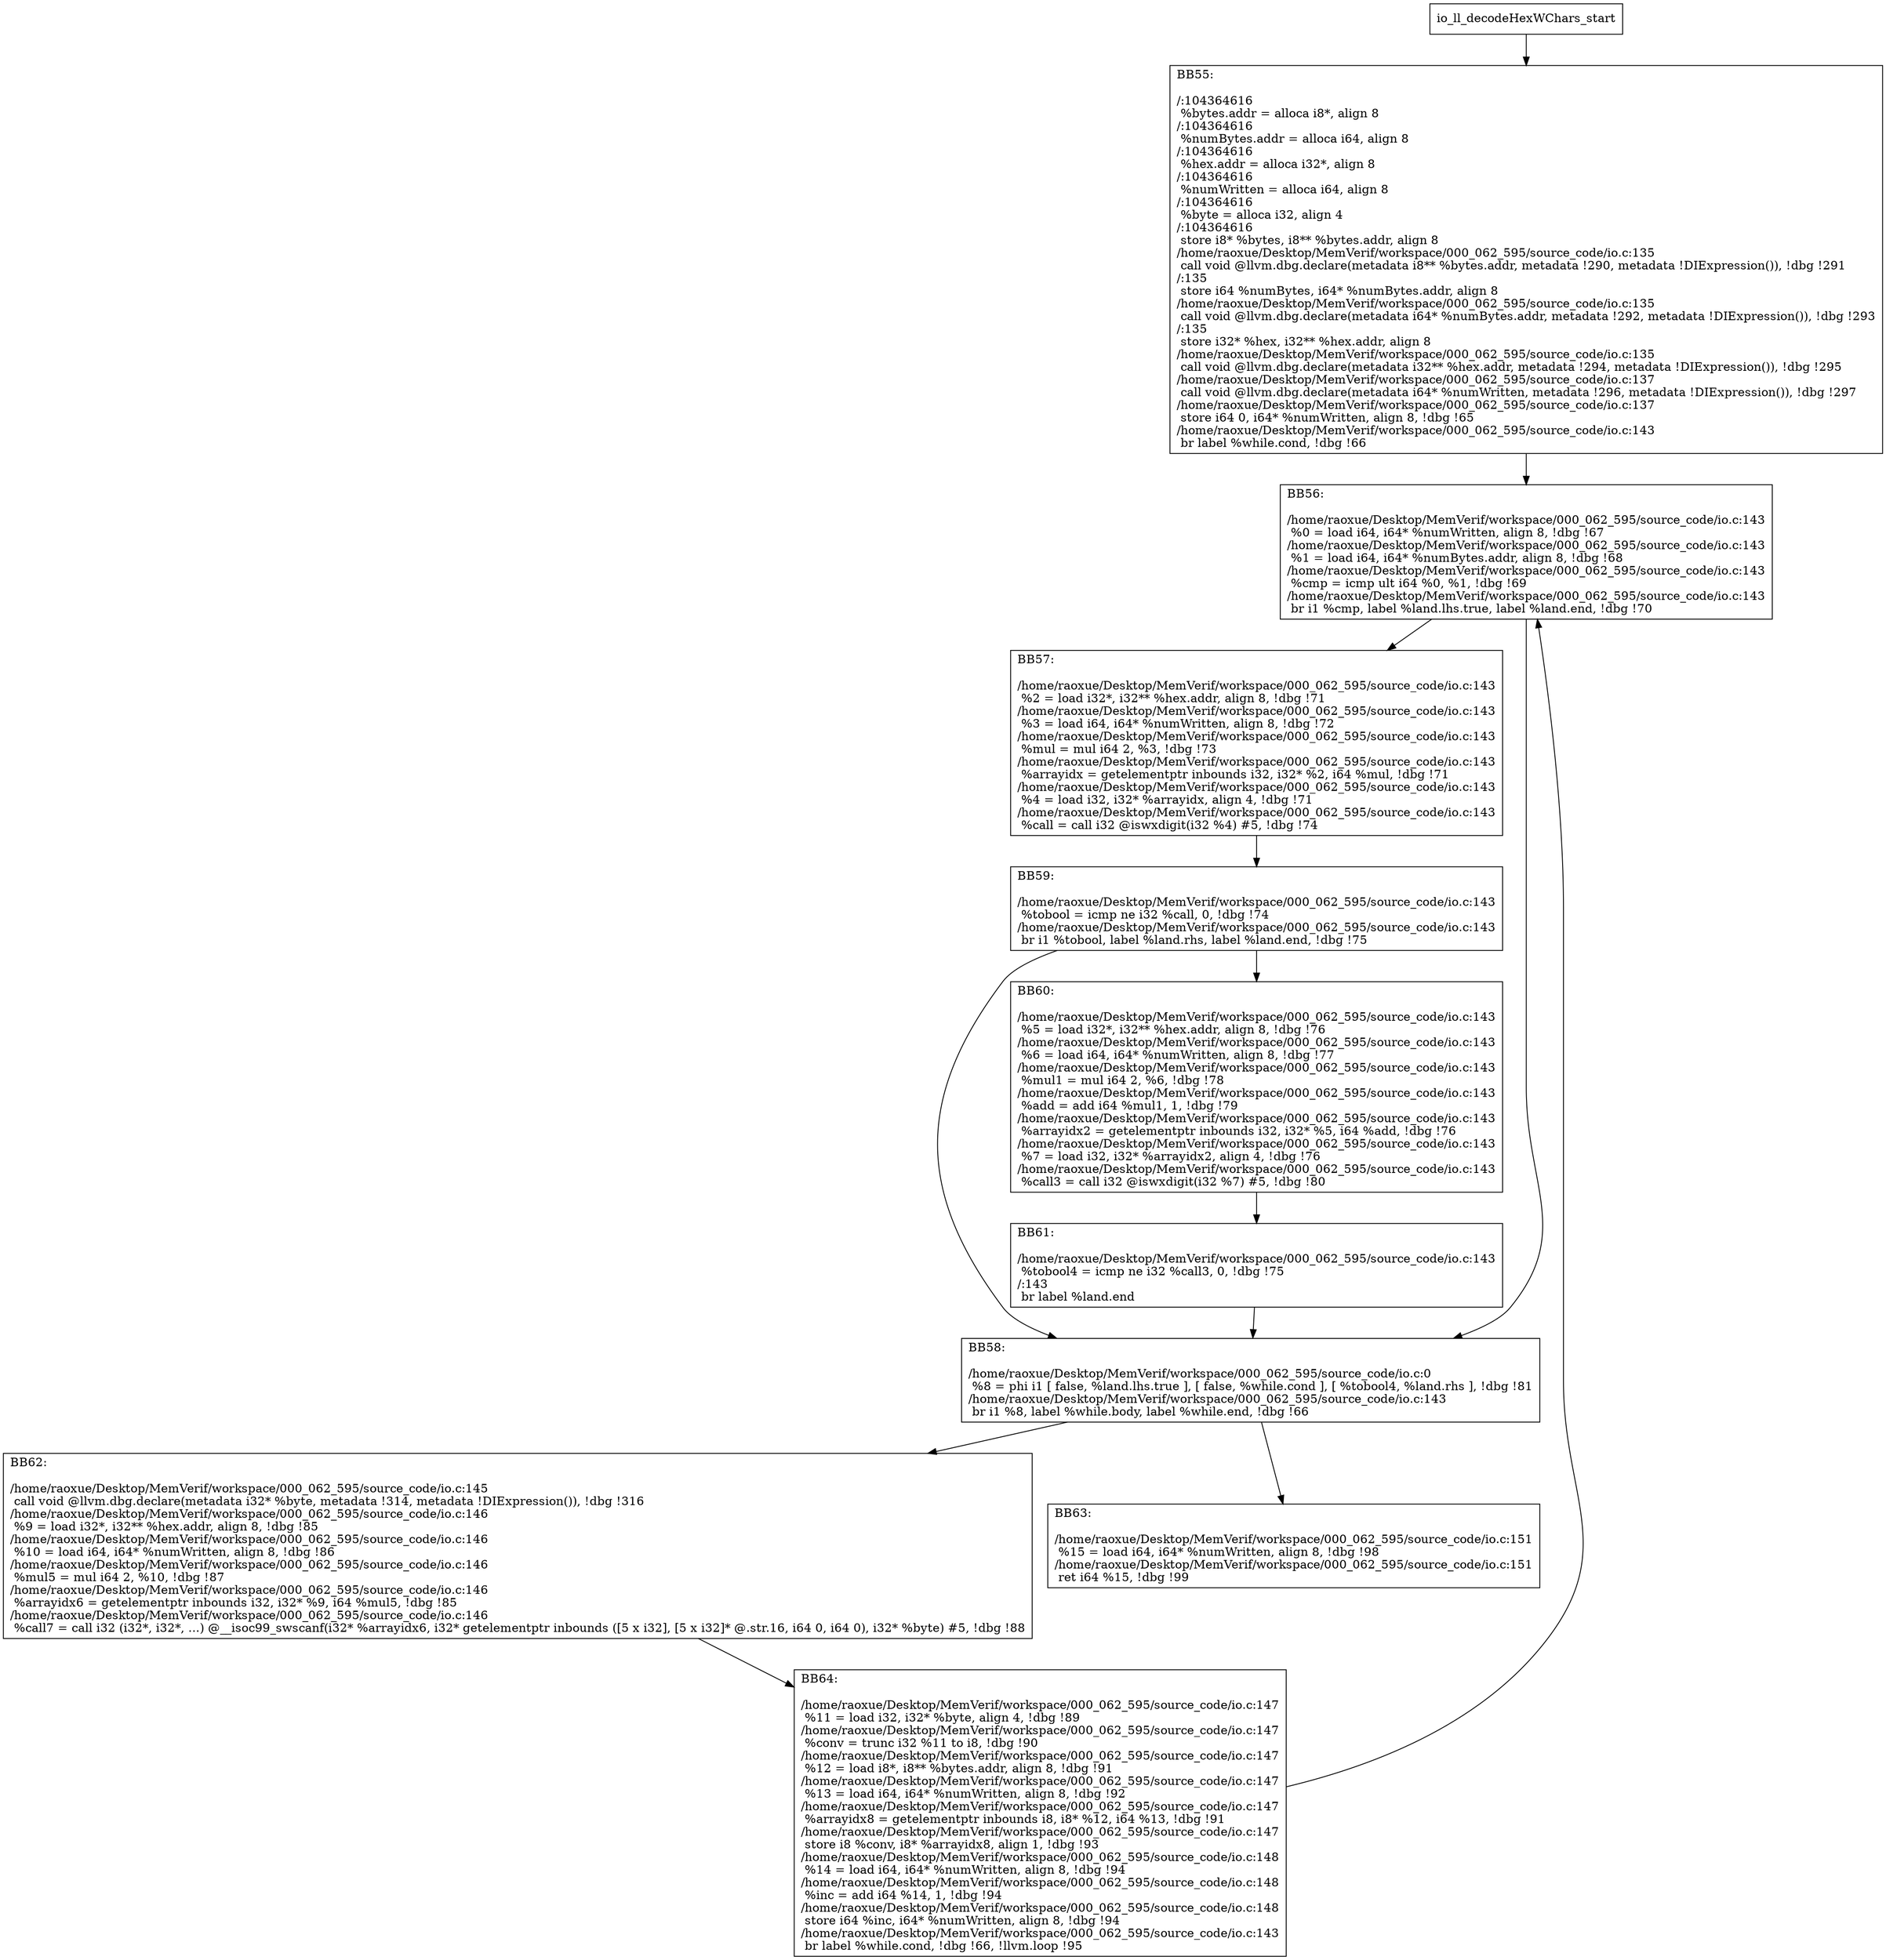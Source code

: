 digraph "CFG for'io_ll_decodeHexWChars' function" {
	BBio_ll_decodeHexWChars_start[shape=record,label="{io_ll_decodeHexWChars_start}"];
	BBio_ll_decodeHexWChars_start-> io_ll_decodeHexWCharsBB55;
	io_ll_decodeHexWCharsBB55 [shape=record, label="{BB55:\l\l/:104364616\l
  %bytes.addr = alloca i8*, align 8\l
/:104364616\l
  %numBytes.addr = alloca i64, align 8\l
/:104364616\l
  %hex.addr = alloca i32*, align 8\l
/:104364616\l
  %numWritten = alloca i64, align 8\l
/:104364616\l
  %byte = alloca i32, align 4\l
/:104364616\l
  store i8* %bytes, i8** %bytes.addr, align 8\l
/home/raoxue/Desktop/MemVerif/workspace/000_062_595/source_code/io.c:135\l
  call void @llvm.dbg.declare(metadata i8** %bytes.addr, metadata !290, metadata !DIExpression()), !dbg !291\l
/:135\l
  store i64 %numBytes, i64* %numBytes.addr, align 8\l
/home/raoxue/Desktop/MemVerif/workspace/000_062_595/source_code/io.c:135\l
  call void @llvm.dbg.declare(metadata i64* %numBytes.addr, metadata !292, metadata !DIExpression()), !dbg !293\l
/:135\l
  store i32* %hex, i32** %hex.addr, align 8\l
/home/raoxue/Desktop/MemVerif/workspace/000_062_595/source_code/io.c:135\l
  call void @llvm.dbg.declare(metadata i32** %hex.addr, metadata !294, metadata !DIExpression()), !dbg !295\l
/home/raoxue/Desktop/MemVerif/workspace/000_062_595/source_code/io.c:137\l
  call void @llvm.dbg.declare(metadata i64* %numWritten, metadata !296, metadata !DIExpression()), !dbg !297\l
/home/raoxue/Desktop/MemVerif/workspace/000_062_595/source_code/io.c:137\l
  store i64 0, i64* %numWritten, align 8, !dbg !65\l
/home/raoxue/Desktop/MemVerif/workspace/000_062_595/source_code/io.c:143\l
  br label %while.cond, !dbg !66\l
}"];
	io_ll_decodeHexWCharsBB55-> io_ll_decodeHexWCharsBB56;
	io_ll_decodeHexWCharsBB56 [shape=record, label="{BB56:\l\l/home/raoxue/Desktop/MemVerif/workspace/000_062_595/source_code/io.c:143\l
  %0 = load i64, i64* %numWritten, align 8, !dbg !67\l
/home/raoxue/Desktop/MemVerif/workspace/000_062_595/source_code/io.c:143\l
  %1 = load i64, i64* %numBytes.addr, align 8, !dbg !68\l
/home/raoxue/Desktop/MemVerif/workspace/000_062_595/source_code/io.c:143\l
  %cmp = icmp ult i64 %0, %1, !dbg !69\l
/home/raoxue/Desktop/MemVerif/workspace/000_062_595/source_code/io.c:143\l
  br i1 %cmp, label %land.lhs.true, label %land.end, !dbg !70\l
}"];
	io_ll_decodeHexWCharsBB56-> io_ll_decodeHexWCharsBB57;
	io_ll_decodeHexWCharsBB56-> io_ll_decodeHexWCharsBB58;
	io_ll_decodeHexWCharsBB57 [shape=record, label="{BB57:\l\l/home/raoxue/Desktop/MemVerif/workspace/000_062_595/source_code/io.c:143\l
  %2 = load i32*, i32** %hex.addr, align 8, !dbg !71\l
/home/raoxue/Desktop/MemVerif/workspace/000_062_595/source_code/io.c:143\l
  %3 = load i64, i64* %numWritten, align 8, !dbg !72\l
/home/raoxue/Desktop/MemVerif/workspace/000_062_595/source_code/io.c:143\l
  %mul = mul i64 2, %3, !dbg !73\l
/home/raoxue/Desktop/MemVerif/workspace/000_062_595/source_code/io.c:143\l
  %arrayidx = getelementptr inbounds i32, i32* %2, i64 %mul, !dbg !71\l
/home/raoxue/Desktop/MemVerif/workspace/000_062_595/source_code/io.c:143\l
  %4 = load i32, i32* %arrayidx, align 4, !dbg !71\l
/home/raoxue/Desktop/MemVerif/workspace/000_062_595/source_code/io.c:143\l
  %call = call i32 @iswxdigit(i32 %4) #5, !dbg !74\l
}"];
	io_ll_decodeHexWCharsBB57-> io_ll_decodeHexWCharsBB59;
	io_ll_decodeHexWCharsBB59 [shape=record, label="{BB59:\l\l/home/raoxue/Desktop/MemVerif/workspace/000_062_595/source_code/io.c:143\l
  %tobool = icmp ne i32 %call, 0, !dbg !74\l
/home/raoxue/Desktop/MemVerif/workspace/000_062_595/source_code/io.c:143\l
  br i1 %tobool, label %land.rhs, label %land.end, !dbg !75\l
}"];
	io_ll_decodeHexWCharsBB59-> io_ll_decodeHexWCharsBB60;
	io_ll_decodeHexWCharsBB59-> io_ll_decodeHexWCharsBB58;
	io_ll_decodeHexWCharsBB60 [shape=record, label="{BB60:\l\l/home/raoxue/Desktop/MemVerif/workspace/000_062_595/source_code/io.c:143\l
  %5 = load i32*, i32** %hex.addr, align 8, !dbg !76\l
/home/raoxue/Desktop/MemVerif/workspace/000_062_595/source_code/io.c:143\l
  %6 = load i64, i64* %numWritten, align 8, !dbg !77\l
/home/raoxue/Desktop/MemVerif/workspace/000_062_595/source_code/io.c:143\l
  %mul1 = mul i64 2, %6, !dbg !78\l
/home/raoxue/Desktop/MemVerif/workspace/000_062_595/source_code/io.c:143\l
  %add = add i64 %mul1, 1, !dbg !79\l
/home/raoxue/Desktop/MemVerif/workspace/000_062_595/source_code/io.c:143\l
  %arrayidx2 = getelementptr inbounds i32, i32* %5, i64 %add, !dbg !76\l
/home/raoxue/Desktop/MemVerif/workspace/000_062_595/source_code/io.c:143\l
  %7 = load i32, i32* %arrayidx2, align 4, !dbg !76\l
/home/raoxue/Desktop/MemVerif/workspace/000_062_595/source_code/io.c:143\l
  %call3 = call i32 @iswxdigit(i32 %7) #5, !dbg !80\l
}"];
	io_ll_decodeHexWCharsBB60-> io_ll_decodeHexWCharsBB61;
	io_ll_decodeHexWCharsBB61 [shape=record, label="{BB61:\l\l/home/raoxue/Desktop/MemVerif/workspace/000_062_595/source_code/io.c:143\l
  %tobool4 = icmp ne i32 %call3, 0, !dbg !75\l
/:143\l
  br label %land.end\l
}"];
	io_ll_decodeHexWCharsBB61-> io_ll_decodeHexWCharsBB58;
	io_ll_decodeHexWCharsBB58 [shape=record, label="{BB58:\l\l/home/raoxue/Desktop/MemVerif/workspace/000_062_595/source_code/io.c:0\l
  %8 = phi i1 [ false, %land.lhs.true ], [ false, %while.cond ], [ %tobool4, %land.rhs ], !dbg !81\l
/home/raoxue/Desktop/MemVerif/workspace/000_062_595/source_code/io.c:143\l
  br i1 %8, label %while.body, label %while.end, !dbg !66\l
}"];
	io_ll_decodeHexWCharsBB58-> io_ll_decodeHexWCharsBB62;
	io_ll_decodeHexWCharsBB58-> io_ll_decodeHexWCharsBB63;
	io_ll_decodeHexWCharsBB62 [shape=record, label="{BB62:\l\l/home/raoxue/Desktop/MemVerif/workspace/000_062_595/source_code/io.c:145\l
  call void @llvm.dbg.declare(metadata i32* %byte, metadata !314, metadata !DIExpression()), !dbg !316\l
/home/raoxue/Desktop/MemVerif/workspace/000_062_595/source_code/io.c:146\l
  %9 = load i32*, i32** %hex.addr, align 8, !dbg !85\l
/home/raoxue/Desktop/MemVerif/workspace/000_062_595/source_code/io.c:146\l
  %10 = load i64, i64* %numWritten, align 8, !dbg !86\l
/home/raoxue/Desktop/MemVerif/workspace/000_062_595/source_code/io.c:146\l
  %mul5 = mul i64 2, %10, !dbg !87\l
/home/raoxue/Desktop/MemVerif/workspace/000_062_595/source_code/io.c:146\l
  %arrayidx6 = getelementptr inbounds i32, i32* %9, i64 %mul5, !dbg !85\l
/home/raoxue/Desktop/MemVerif/workspace/000_062_595/source_code/io.c:146\l
  %call7 = call i32 (i32*, i32*, ...) @__isoc99_swscanf(i32* %arrayidx6, i32* getelementptr inbounds ([5 x i32], [5 x i32]* @.str.16, i64 0, i64 0), i32* %byte) #5, !dbg !88\l
}"];
	io_ll_decodeHexWCharsBB62-> io_ll_decodeHexWCharsBB64;
	io_ll_decodeHexWCharsBB64 [shape=record, label="{BB64:\l\l/home/raoxue/Desktop/MemVerif/workspace/000_062_595/source_code/io.c:147\l
  %11 = load i32, i32* %byte, align 4, !dbg !89\l
/home/raoxue/Desktop/MemVerif/workspace/000_062_595/source_code/io.c:147\l
  %conv = trunc i32 %11 to i8, !dbg !90\l
/home/raoxue/Desktop/MemVerif/workspace/000_062_595/source_code/io.c:147\l
  %12 = load i8*, i8** %bytes.addr, align 8, !dbg !91\l
/home/raoxue/Desktop/MemVerif/workspace/000_062_595/source_code/io.c:147\l
  %13 = load i64, i64* %numWritten, align 8, !dbg !92\l
/home/raoxue/Desktop/MemVerif/workspace/000_062_595/source_code/io.c:147\l
  %arrayidx8 = getelementptr inbounds i8, i8* %12, i64 %13, !dbg !91\l
/home/raoxue/Desktop/MemVerif/workspace/000_062_595/source_code/io.c:147\l
  store i8 %conv, i8* %arrayidx8, align 1, !dbg !93\l
/home/raoxue/Desktop/MemVerif/workspace/000_062_595/source_code/io.c:148\l
  %14 = load i64, i64* %numWritten, align 8, !dbg !94\l
/home/raoxue/Desktop/MemVerif/workspace/000_062_595/source_code/io.c:148\l
  %inc = add i64 %14, 1, !dbg !94\l
/home/raoxue/Desktop/MemVerif/workspace/000_062_595/source_code/io.c:148\l
  store i64 %inc, i64* %numWritten, align 8, !dbg !94\l
/home/raoxue/Desktop/MemVerif/workspace/000_062_595/source_code/io.c:143\l
  br label %while.cond, !dbg !66, !llvm.loop !95\l
}"];
	io_ll_decodeHexWCharsBB64-> io_ll_decodeHexWCharsBB56;
	io_ll_decodeHexWCharsBB63 [shape=record, label="{BB63:\l\l/home/raoxue/Desktop/MemVerif/workspace/000_062_595/source_code/io.c:151\l
  %15 = load i64, i64* %numWritten, align 8, !dbg !98\l
/home/raoxue/Desktop/MemVerif/workspace/000_062_595/source_code/io.c:151\l
  ret i64 %15, !dbg !99\l
}"];
}
